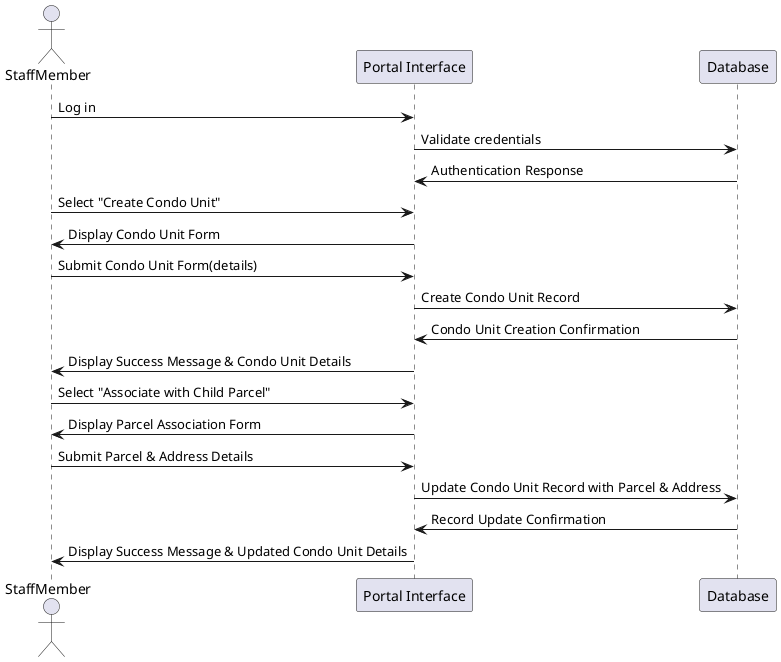 @startuml
actor StaffMember as staff
participant "Portal Interface" as portal
participant "Database" as db

staff -> portal : Log in
portal -> db : Validate credentials
db -> portal : Authentication Response
portal <- staff : Select "Create Condo Unit"
portal -> staff : Display Condo Unit Form
staff -> portal : Submit Condo Unit Form(details)
portal -> db : Create Condo Unit Record
db -> portal : Condo Unit Creation Confirmation
portal -> staff : Display Success Message & Condo Unit Details
staff -> portal : Select "Associate with Child Parcel"
portal -> staff : Display Parcel Association Form
staff -> portal : Submit Parcel & Address Details
portal -> db : Update Condo Unit Record with Parcel & Address
db -> portal : Record Update Confirmation
portal -> staff : Display Success Message & Updated Condo Unit Details

@enduml